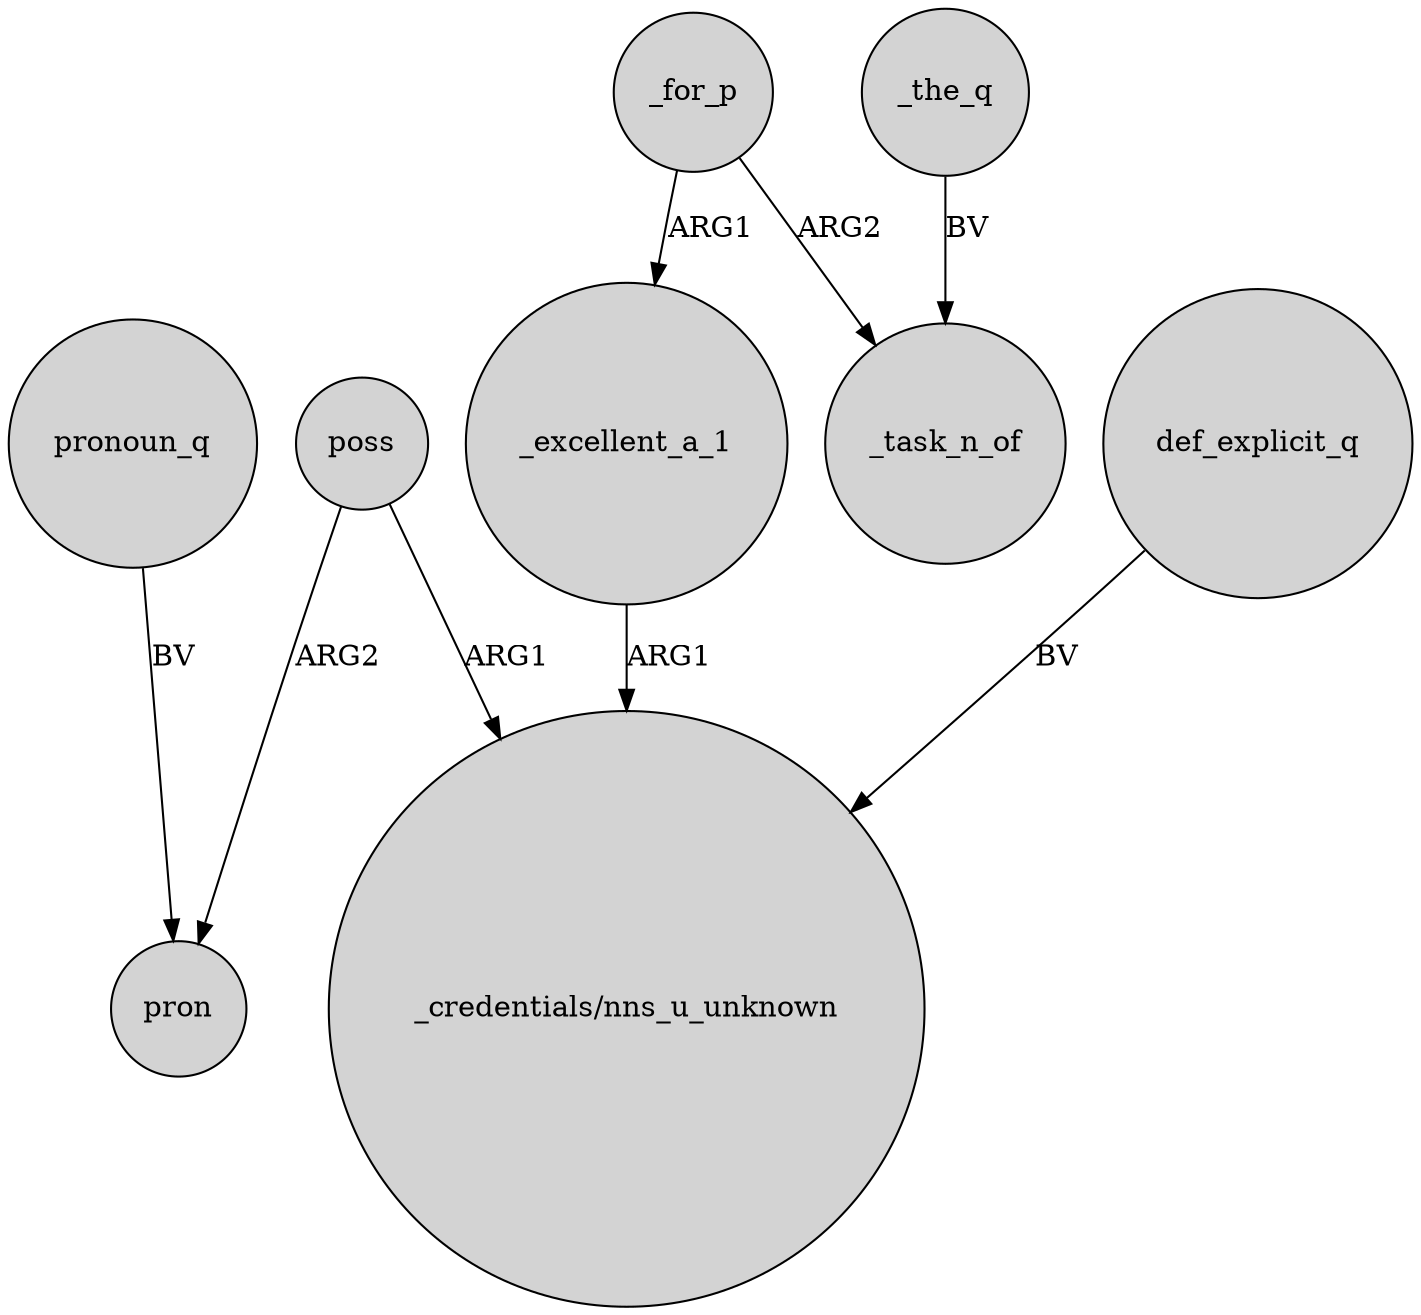 digraph {
	node [shape=circle style=filled]
	_excellent_a_1 -> "_credentials/nns_u_unknown" [label=ARG1]
	poss -> "_credentials/nns_u_unknown" [label=ARG1]
	_for_p -> _excellent_a_1 [label=ARG1]
	_for_p -> _task_n_of [label=ARG2]
	poss -> pron [label=ARG2]
	_the_q -> _task_n_of [label=BV]
	def_explicit_q -> "_credentials/nns_u_unknown" [label=BV]
	pronoun_q -> pron [label=BV]
}
